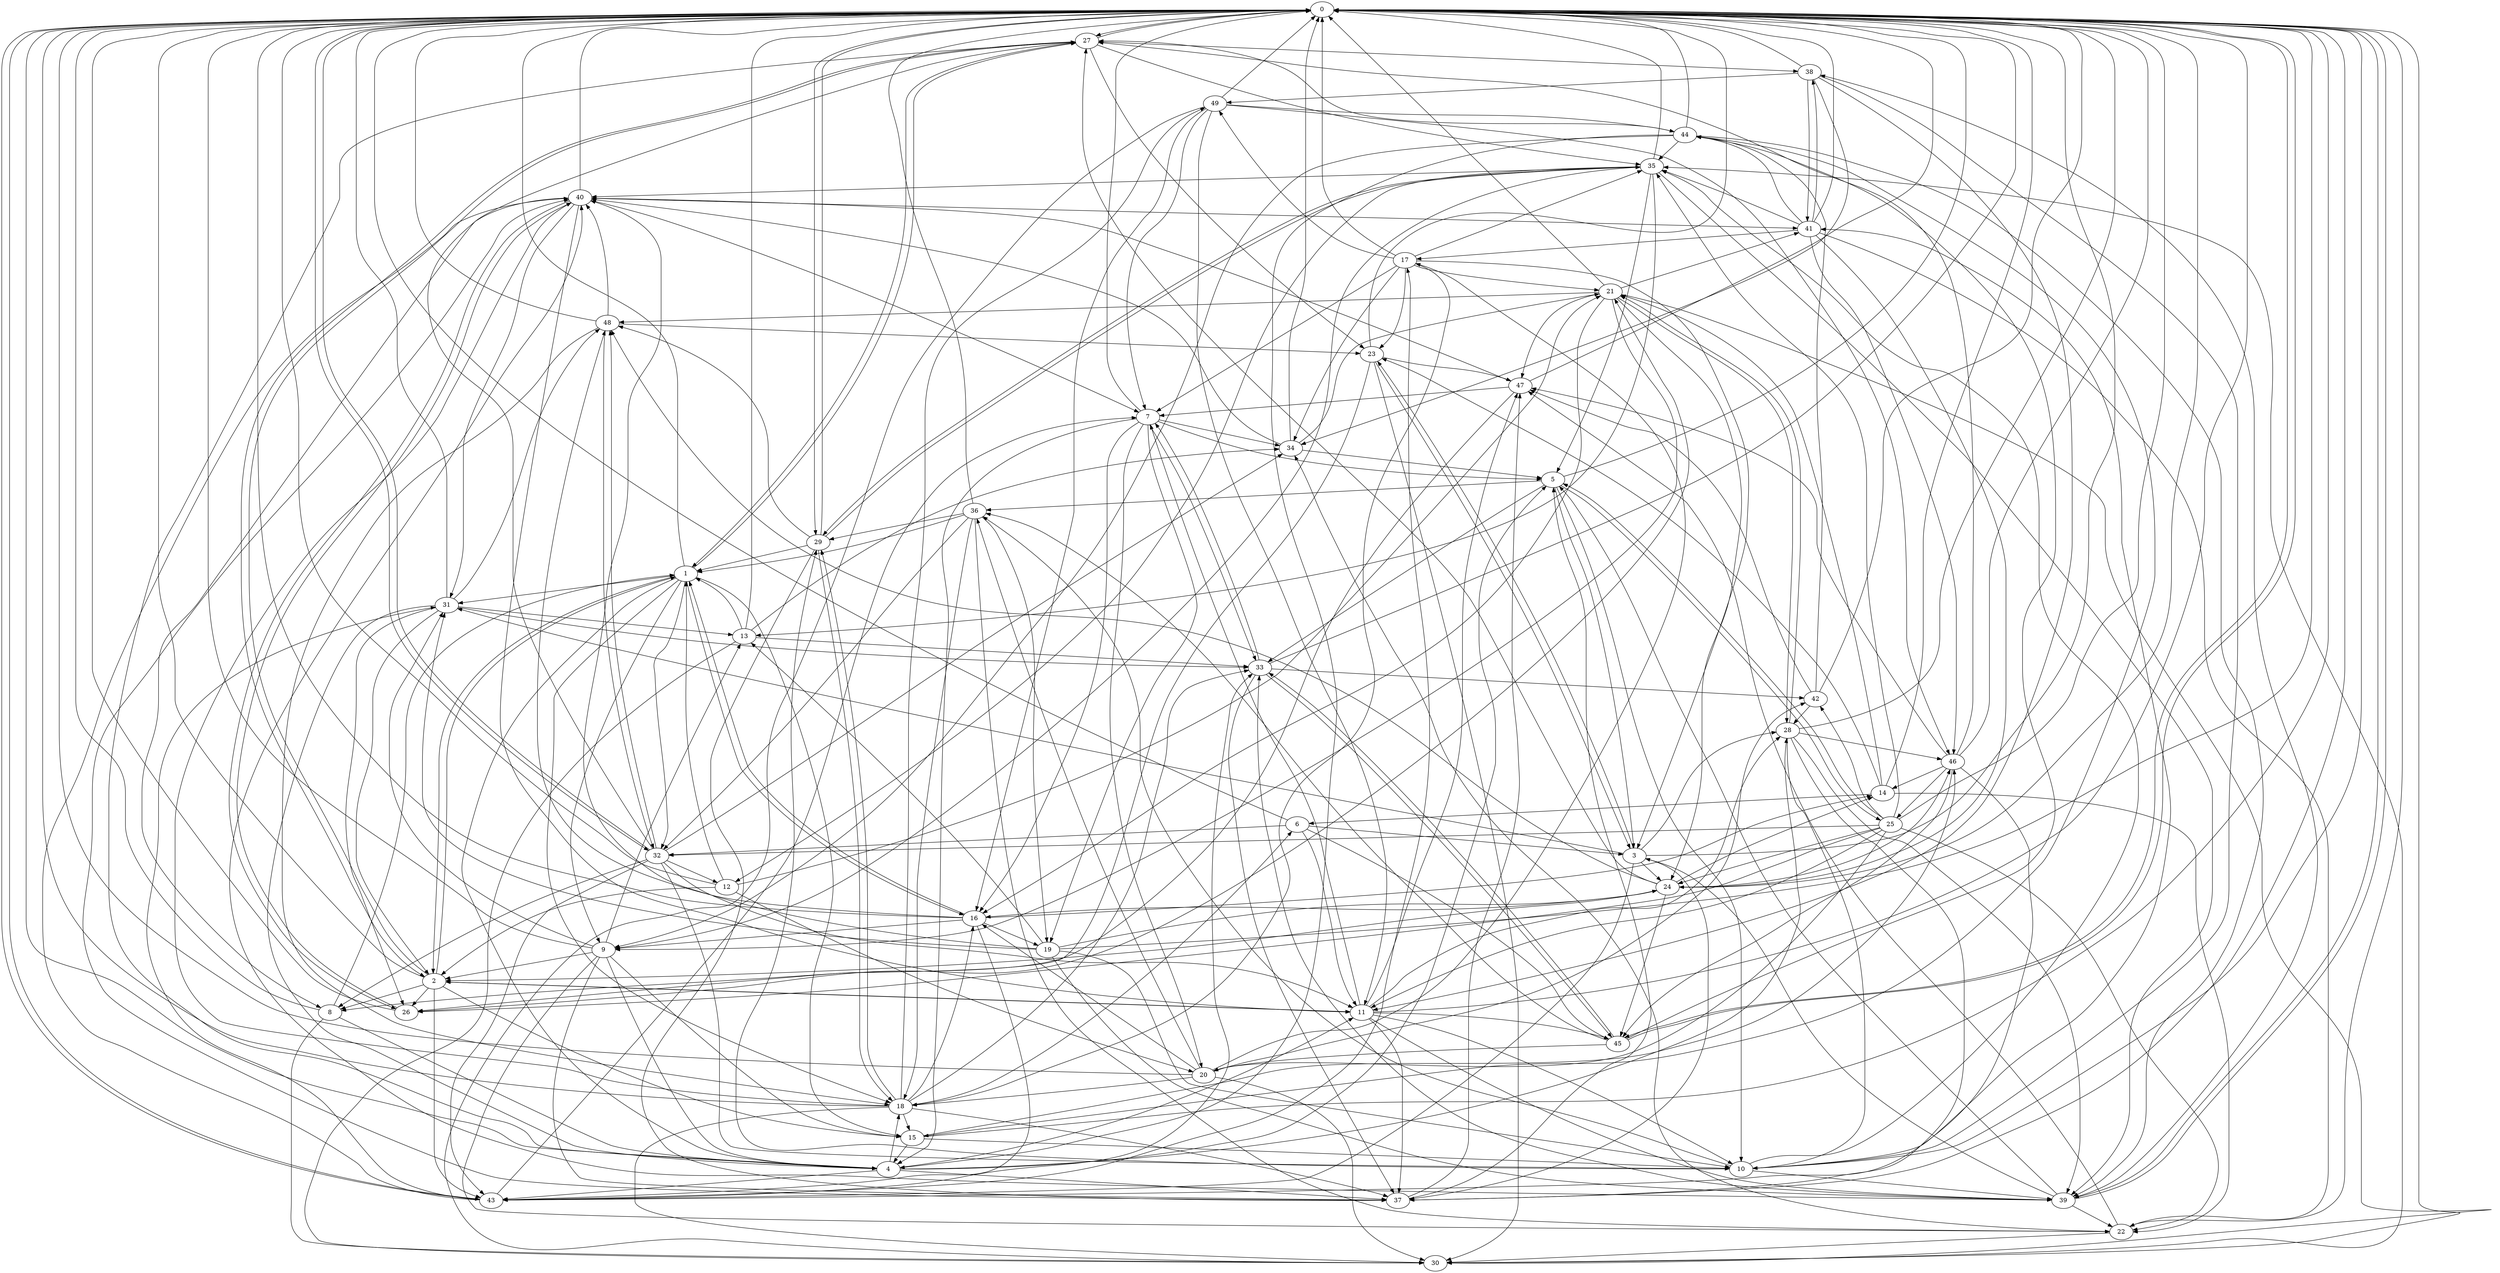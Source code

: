 strict digraph "" {
	0	 [component_delay=3];
	27	 [component_delay=3];
	0 -> 27	 [wire_delay=1];
	29	 [component_delay=3];
	0 -> 29	 [wire_delay=1];
	32	 [component_delay=3];
	0 -> 32	 [wire_delay=1];
	39	 [component_delay=3];
	0 -> 39	 [wire_delay=1];
	43	 [component_delay=3];
	0 -> 43	 [wire_delay=1];
	45	 [component_delay=3];
	0 -> 45	 [wire_delay=1];
	1	 [component_delay=3];
	1 -> 0	 [wire_delay=1];
	2	 [component_delay=3];
	1 -> 2	 [wire_delay=1];
	4	 [component_delay=3];
	1 -> 4	 [wire_delay=1];
	9	 [component_delay=3];
	1 -> 9	 [wire_delay=1];
	15	 [component_delay=3];
	1 -> 15	 [wire_delay=1];
	16	 [component_delay=3];
	1 -> 16	 [wire_delay=1];
	18	 [component_delay=3];
	1 -> 18	 [wire_delay=1];
	1 -> 27	 [wire_delay=1];
	31	 [component_delay=3];
	1 -> 31	 [wire_delay=1];
	1 -> 32	 [wire_delay=1];
	2 -> 0	 [wire_delay=1];
	2 -> 1	 [wire_delay=1];
	8	 [component_delay=3];
	2 -> 8	 [wire_delay=1];
	11	 [component_delay=3];
	2 -> 11	 [wire_delay=1];
	2 -> 15	 [wire_delay=1];
	26	 [component_delay=3];
	2 -> 26	 [wire_delay=1];
	2 -> 27	 [wire_delay=1];
	2 -> 43	 [wire_delay=1];
	3	 [component_delay=3];
	3 -> 0	 [wire_delay=1];
	23	 [component_delay=3];
	3 -> 23	 [wire_delay=1];
	24	 [component_delay=3];
	3 -> 24	 [wire_delay=1];
	28	 [component_delay=3];
	3 -> 28	 [wire_delay=1];
	3 -> 31	 [wire_delay=1];
	37	 [component_delay=3];
	3 -> 37	 [wire_delay=1];
	3 -> 43	 [wire_delay=1];
	4 -> 0	 [wire_delay=1];
	5	 [component_delay=3];
	4 -> 5	 [wire_delay=1];
	4 -> 11	 [wire_delay=1];
	4 -> 18	 [wire_delay=1];
	4 -> 28	 [wire_delay=1];
	4 -> 37	 [wire_delay=1];
	4 -> 43	 [wire_delay=1];
	5 -> 0	 [wire_delay=1];
	5 -> 3	 [wire_delay=1];
	10	 [component_delay=3];
	5 -> 10	 [wire_delay=1];
	25	 [component_delay=3];
	5 -> 25	 [wire_delay=1];
	33	 [component_delay=3];
	5 -> 33	 [wire_delay=1];
	36	 [component_delay=3];
	5 -> 36	 [wire_delay=1];
	6	 [component_delay=3];
	6 -> 0	 [wire_delay=1];
	6 -> 3	 [wire_delay=1];
	6 -> 11	 [wire_delay=1];
	6 -> 32	 [wire_delay=1];
	6 -> 45	 [wire_delay=1];
	7	 [component_delay=3];
	7 -> 0	 [wire_delay=1];
	7 -> 4	 [wire_delay=1];
	7 -> 5	 [wire_delay=1];
	7 -> 16	 [wire_delay=1];
	19	 [component_delay=3];
	7 -> 19	 [wire_delay=1];
	20	 [component_delay=3];
	7 -> 20	 [wire_delay=1];
	7 -> 33	 [wire_delay=1];
	34	 [component_delay=3];
	7 -> 34	 [wire_delay=1];
	8 -> 0	 [wire_delay=1];
	8 -> 1	 [wire_delay=1];
	8 -> 4	 [wire_delay=1];
	30	 [component_delay=3];
	8 -> 30	 [wire_delay=1];
	9 -> 0	 [wire_delay=1];
	9 -> 2	 [wire_delay=1];
	9 -> 4	 [wire_delay=1];
	13	 [component_delay=3];
	9 -> 13	 [wire_delay=1];
	9 -> 15	 [wire_delay=1];
	22	 [component_delay=3];
	9 -> 22	 [wire_delay=1];
	9 -> 31	 [wire_delay=1];
	35	 [component_delay=3];
	9 -> 35	 [wire_delay=1];
	9 -> 37	 [wire_delay=1];
	10 -> 0	 [wire_delay=1];
	10 -> 29	 [wire_delay=1];
	10 -> 35	 [wire_delay=1];
	10 -> 36	 [wire_delay=1];
	10 -> 39	 [wire_delay=1];
	41	 [component_delay=3];
	10 -> 41	 [wire_delay=1];
	11 -> 0	 [wire_delay=1];
	11 -> 2	 [wire_delay=1];
	11 -> 7	 [wire_delay=1];
	11 -> 10	 [wire_delay=1];
	11 -> 28	 [wire_delay=1];
	11 -> 37	 [wire_delay=1];
	11 -> 39	 [wire_delay=1];
	11 -> 45	 [wire_delay=1];
	47	 [component_delay=3];
	11 -> 47	 [wire_delay=1];
	12	 [component_delay=3];
	12 -> 0	 [wire_delay=1];
	12 -> 1	 [wire_delay=1];
	12 -> 2	 [wire_delay=1];
	12 -> 20	 [wire_delay=1];
	21	 [component_delay=3];
	12 -> 21	 [wire_delay=1];
	13 -> 0	 [wire_delay=1];
	13 -> 1	 [wire_delay=1];
	13 -> 30	 [wire_delay=1];
	13 -> 33	 [wire_delay=1];
	13 -> 34	 [wire_delay=1];
	14	 [component_delay=3];
	14 -> 0	 [wire_delay=1];
	14 -> 6	 [wire_delay=1];
	14 -> 21	 [wire_delay=1];
	14 -> 22	 [wire_delay=1];
	14 -> 23	 [wire_delay=1];
	15 -> 0	 [wire_delay=1];
	15 -> 4	 [wire_delay=1];
	15 -> 10	 [wire_delay=1];
	46	 [component_delay=3];
	15 -> 46	 [wire_delay=1];
	16 -> 0	 [wire_delay=1];
	16 -> 1	 [wire_delay=1];
	16 -> 9	 [wire_delay=1];
	16 -> 14	 [wire_delay=1];
	16 -> 19	 [wire_delay=1];
	16 -> 43	 [wire_delay=1];
	48	 [component_delay=3];
	16 -> 48	 [wire_delay=1];
	17	 [component_delay=3];
	17 -> 0	 [wire_delay=1];
	17 -> 3	 [wire_delay=1];
	17 -> 7	 [wire_delay=1];
	17 -> 18	 [wire_delay=1];
	17 -> 21	 [wire_delay=1];
	17 -> 23	 [wire_delay=1];
	17 -> 34	 [wire_delay=1];
	17 -> 35	 [wire_delay=1];
	49	 [component_delay=3];
	17 -> 49	 [wire_delay=1];
	18 -> 0	 [wire_delay=1];
	18 -> 6	 [wire_delay=1];
	18 -> 15	 [wire_delay=1];
	18 -> 16	 [wire_delay=1];
	18 -> 29	 [wire_delay=1];
	18 -> 30	 [wire_delay=1];
	18 -> 33	 [wire_delay=1];
	18 -> 37	 [wire_delay=1];
	40	 [component_delay=3];
	18 -> 40	 [wire_delay=1];
	18 -> 49	 [wire_delay=1];
	19 -> 0	 [wire_delay=1];
	19 -> 10	 [wire_delay=1];
	19 -> 13	 [wire_delay=1];
	19 -> 24	 [wire_delay=1];
	19 -> 31	 [wire_delay=1];
	19 -> 39	 [wire_delay=1];
	19 -> 40	 [wire_delay=1];
	20 -> 0	 [wire_delay=1];
	20 -> 16	 [wire_delay=1];
	20 -> 17	 [wire_delay=1];
	20 -> 18	 [wire_delay=1];
	20 -> 30	 [wire_delay=1];
	20 -> 36	 [wire_delay=1];
	42	 [component_delay=3];
	20 -> 42	 [wire_delay=1];
	21 -> 0	 [wire_delay=1];
	21 -> 9	 [wire_delay=1];
	21 -> 16	 [wire_delay=1];
	21 -> 24	 [wire_delay=1];
	21 -> 28	 [wire_delay=1];
	21 -> 30	 [wire_delay=1];
	21 -> 41	 [wire_delay=1];
	21 -> 47	 [wire_delay=1];
	21 -> 48	 [wire_delay=1];
	22 -> 0	 [wire_delay=1];
	22 -> 30	 [wire_delay=1];
	22 -> 34	 [wire_delay=1];
	22 -> 47	 [wire_delay=1];
	23 -> 0	 [wire_delay=1];
	23 -> 3	 [wire_delay=1];
	23 -> 26	 [wire_delay=1];
	23 -> 30	 [wire_delay=1];
	23 -> 47	 [wire_delay=1];
	24 -> 0	 [wire_delay=1];
	24 -> 2	 [wire_delay=1];
	24 -> 14	 [wire_delay=1];
	24 -> 16	 [wire_delay=1];
	24 -> 27	 [wire_delay=1];
	24 -> 45	 [wire_delay=1];
	24 -> 46	 [wire_delay=1];
	24 -> 48	 [wire_delay=1];
	25 -> 0	 [wire_delay=1];
	25 -> 5	 [wire_delay=1];
	25 -> 11	 [wire_delay=1];
	25 -> 20	 [wire_delay=1];
	25 -> 22	 [wire_delay=1];
	25 -> 24	 [wire_delay=1];
	25 -> 26	 [wire_delay=1];
	25 -> 32	 [wire_delay=1];
	25 -> 35	 [wire_delay=1];
	25 -> 42	 [wire_delay=1];
	26 -> 0	 [wire_delay=1];
	26 -> 21	 [wire_delay=1];
	26 -> 40	 [wire_delay=1];
	27 -> 0	 [wire_delay=1];
	27 -> 1	 [wire_delay=1];
	27 -> 2	 [wire_delay=1];
	27 -> 4	 [wire_delay=1];
	27 -> 23	 [wire_delay=1];
	27 -> 35	 [wire_delay=1];
	38	 [component_delay=3];
	27 -> 38	 [wire_delay=1];
	28 -> 0	 [wire_delay=1];
	28 -> 10	 [wire_delay=1];
	28 -> 21	 [wire_delay=1];
	28 -> 37	 [wire_delay=1];
	28 -> 39	 [wire_delay=1];
	28 -> 46	 [wire_delay=1];
	29 -> 0	 [wire_delay=1];
	29 -> 1	 [wire_delay=1];
	29 -> 18	 [wire_delay=1];
	29 -> 35	 [wire_delay=1];
	29 -> 37	 [wire_delay=1];
	29 -> 48	 [wire_delay=1];
	30 -> 0	 [wire_delay=1];
	30 -> 35	 [wire_delay=1];
	31 -> 0	 [wire_delay=1];
	31 -> 2	 [wire_delay=1];
	31 -> 4	 [wire_delay=1];
	31 -> 13	 [wire_delay=1];
	31 -> 26	 [wire_delay=1];
	31 -> 33	 [wire_delay=1];
	31 -> 48	 [wire_delay=1];
	32 -> 0	 [wire_delay=1];
	32 -> 8	 [wire_delay=1];
	32 -> 10	 [wire_delay=1];
	32 -> 11	 [wire_delay=1];
	32 -> 12	 [wire_delay=1];
	32 -> 27	 [wire_delay=1];
	32 -> 34	 [wire_delay=1];
	32 -> 43	 [wire_delay=1];
	32 -> 48	 [wire_delay=1];
	33 -> 0	 [wire_delay=1];
	33 -> 7	 [wire_delay=1];
	33 -> 37	 [wire_delay=1];
	33 -> 42	 [wire_delay=1];
	33 -> 45	 [wire_delay=1];
	34 -> 0	 [wire_delay=1];
	34 -> 5	 [wire_delay=1];
	34 -> 21	 [wire_delay=1];
	34 -> 40	 [wire_delay=1];
	35 -> 0	 [wire_delay=1];
	35 -> 5	 [wire_delay=1];
	35 -> 12	 [wire_delay=1];
	35 -> 13	 [wire_delay=1];
	35 -> 29	 [wire_delay=1];
	35 -> 39	 [wire_delay=1];
	35 -> 40	 [wire_delay=1];
	36 -> 0	 [wire_delay=1];
	36 -> 1	 [wire_delay=1];
	36 -> 18	 [wire_delay=1];
	36 -> 19	 [wire_delay=1];
	36 -> 22	 [wire_delay=1];
	36 -> 29	 [wire_delay=1];
	36 -> 32	 [wire_delay=1];
	37 -> 0	 [wire_delay=1];
	37 -> 5	 [wire_delay=1];
	37 -> 40	 [wire_delay=1];
	37 -> 47	 [wire_delay=1];
	38 -> 0	 [wire_delay=1];
	38 -> 10	 [wire_delay=1];
	38 -> 11	 [wire_delay=1];
	38 -> 34	 [wire_delay=1];
	38 -> 41	 [wire_delay=1];
	38 -> 49	 [wire_delay=1];
	39 -> 0	 [wire_delay=1];
	39 -> 3	 [wire_delay=1];
	39 -> 5	 [wire_delay=1];
	39 -> 22	 [wire_delay=1];
	39 -> 33	 [wire_delay=1];
	39 -> 38	 [wire_delay=1];
	39 -> 40	 [wire_delay=1];
	40 -> 0	 [wire_delay=1];
	40 -> 7	 [wire_delay=1];
	40 -> 8	 [wire_delay=1];
	40 -> 11	 [wire_delay=1];
	40 -> 26	 [wire_delay=1];
	40 -> 31	 [wire_delay=1];
	40 -> 41	 [wire_delay=1];
	41 -> 0	 [wire_delay=1];
	41 -> 17	 [wire_delay=1];
	41 -> 22	 [wire_delay=1];
	41 -> 24	 [wire_delay=1];
	41 -> 35	 [wire_delay=1];
	41 -> 38	 [wire_delay=1];
	44	 [component_delay=3];
	41 -> 44	 [wire_delay=1];
	41 -> 46	 [wire_delay=1];
	42 -> 0	 [wire_delay=1];
	42 -> 28	 [wire_delay=1];
	42 -> 44	 [wire_delay=1];
	42 -> 47	 [wire_delay=1];
	43 -> 0	 [wire_delay=1];
	43 -> 7	 [wire_delay=1];
	43 -> 17	 [wire_delay=1];
	43 -> 31	 [wire_delay=1];
	43 -> 33	 [wire_delay=1];
	43 -> 40	 [wire_delay=1];
	44 -> 0	 [wire_delay=1];
	44 -> 4	 [wire_delay=1];
	44 -> 9	 [wire_delay=1];
	44 -> 15	 [wire_delay=1];
	44 -> 27	 [wire_delay=1];
	44 -> 35	 [wire_delay=1];
	44 -> 39	 [wire_delay=1];
	45 -> 0	 [wire_delay=1];
	45 -> 20	 [wire_delay=1];
	45 -> 33	 [wire_delay=1];
	45 -> 36	 [wire_delay=1];
	45 -> 44	 [wire_delay=1];
	46 -> 0	 [wire_delay=1];
	46 -> 14	 [wire_delay=1];
	46 -> 25	 [wire_delay=1];
	46 -> 27	 [wire_delay=1];
	46 -> 43	 [wire_delay=1];
	46 -> 45	 [wire_delay=1];
	46 -> 47	 [wire_delay=1];
	47 -> 0	 [wire_delay=1];
	47 -> 7	 [wire_delay=1];
	47 -> 8	 [wire_delay=1];
	47 -> 40	 [wire_delay=1];
	48 -> 0	 [wire_delay=1];
	48 -> 18	 [wire_delay=1];
	48 -> 23	 [wire_delay=1];
	48 -> 32	 [wire_delay=1];
	48 -> 40	 [wire_delay=1];
	49 -> 0	 [wire_delay=1];
	49 -> 7	 [wire_delay=1];
	49 -> 11	 [wire_delay=1];
	49 -> 16	 [wire_delay=1];
	49 -> 30	 [wire_delay=1];
	49 -> 44	 [wire_delay=1];
	49 -> 46	 [wire_delay=1];
}
